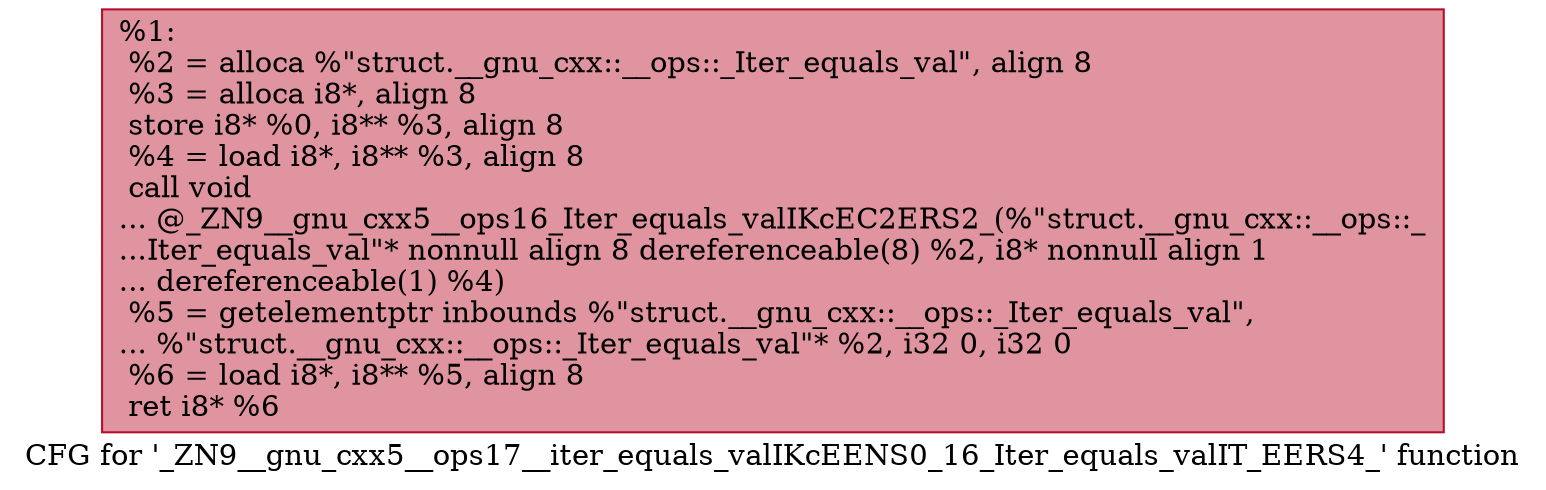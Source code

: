 digraph "CFG for '_ZN9__gnu_cxx5__ops17__iter_equals_valIKcEENS0_16_Iter_equals_valIT_EERS4_' function" {
	label="CFG for '_ZN9__gnu_cxx5__ops17__iter_equals_valIKcEENS0_16_Iter_equals_valIT_EERS4_' function";

	Node0x5563fcc04f80 [shape=record,color="#b70d28ff", style=filled, fillcolor="#b70d2870",label="{%1:\l  %2 = alloca %\"struct.__gnu_cxx::__ops::_Iter_equals_val\", align 8\l  %3 = alloca i8*, align 8\l  store i8* %0, i8** %3, align 8\l  %4 = load i8*, i8** %3, align 8\l  call void\l... @_ZN9__gnu_cxx5__ops16_Iter_equals_valIKcEC2ERS2_(%\"struct.__gnu_cxx::__ops::_\l...Iter_equals_val\"* nonnull align 8 dereferenceable(8) %2, i8* nonnull align 1\l... dereferenceable(1) %4)\l  %5 = getelementptr inbounds %\"struct.__gnu_cxx::__ops::_Iter_equals_val\",\l... %\"struct.__gnu_cxx::__ops::_Iter_equals_val\"* %2, i32 0, i32 0\l  %6 = load i8*, i8** %5, align 8\l  ret i8* %6\l}"];
}
